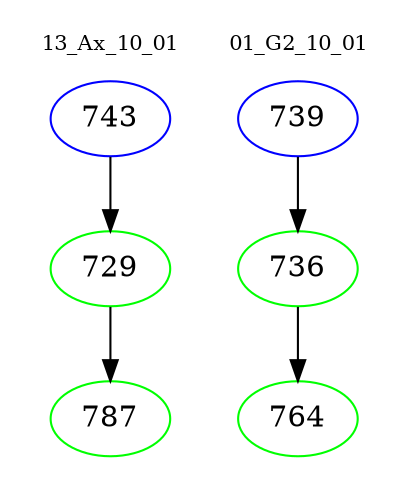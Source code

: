 digraph{
subgraph cluster_0 {
color = white
label = "13_Ax_10_01";
fontsize=10;
T0_743 [label="743", color="blue"]
T0_743 -> T0_729 [color="black"]
T0_729 [label="729", color="green"]
T0_729 -> T0_787 [color="black"]
T0_787 [label="787", color="green"]
}
subgraph cluster_1 {
color = white
label = "01_G2_10_01";
fontsize=10;
T1_739 [label="739", color="blue"]
T1_739 -> T1_736 [color="black"]
T1_736 [label="736", color="green"]
T1_736 -> T1_764 [color="black"]
T1_764 [label="764", color="green"]
}
}
